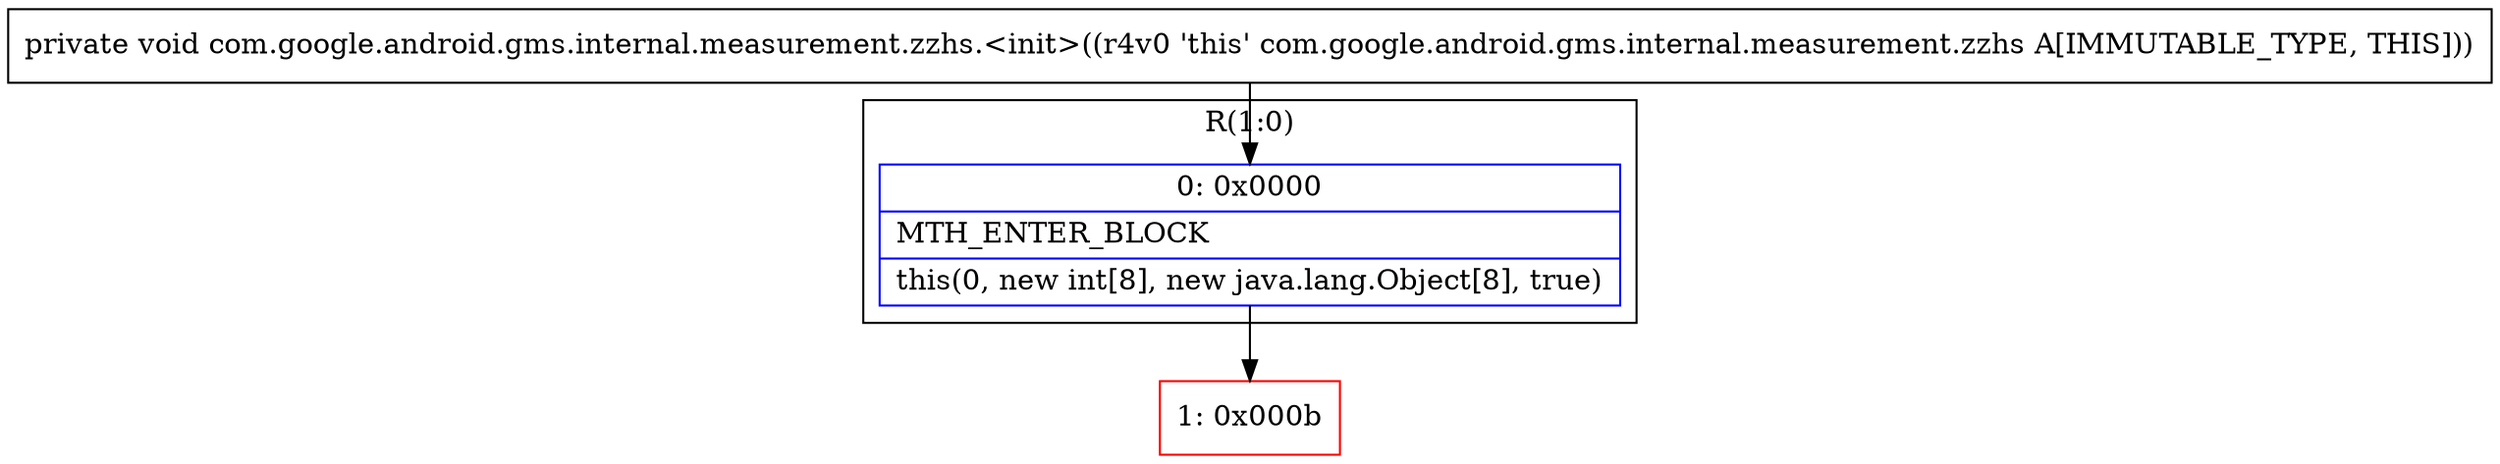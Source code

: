 digraph "CFG forcom.google.android.gms.internal.measurement.zzhs.\<init\>()V" {
subgraph cluster_Region_2008598637 {
label = "R(1:0)";
node [shape=record,color=blue];
Node_0 [shape=record,label="{0\:\ 0x0000|MTH_ENTER_BLOCK\l|this(0, new int[8], new java.lang.Object[8], true)\l}"];
}
Node_1 [shape=record,color=red,label="{1\:\ 0x000b}"];
MethodNode[shape=record,label="{private void com.google.android.gms.internal.measurement.zzhs.\<init\>((r4v0 'this' com.google.android.gms.internal.measurement.zzhs A[IMMUTABLE_TYPE, THIS])) }"];
MethodNode -> Node_0;
Node_0 -> Node_1;
}

